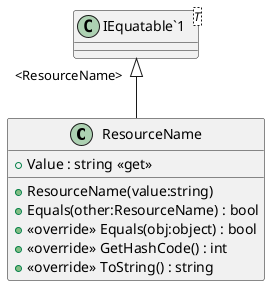 @startuml
class ResourceName {
    + Value : string <<get>>
    + ResourceName(value:string)
    + Equals(other:ResourceName) : bool
    + <<override>> Equals(obj:object) : bool
    + <<override>> GetHashCode() : int
    + <<override>> ToString() : string
}
class "IEquatable`1"<T> {
}
"IEquatable`1" "<ResourceName>" <|-- ResourceName
@enduml
